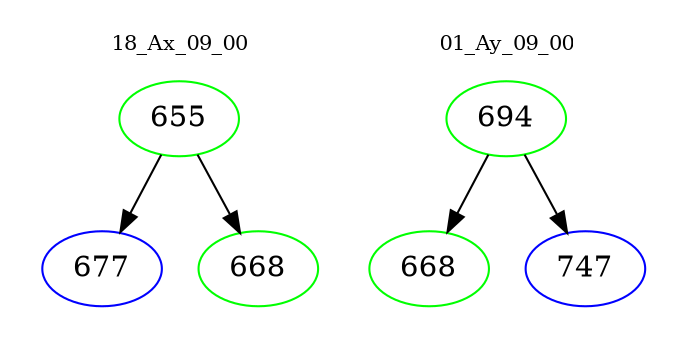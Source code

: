 digraph{
subgraph cluster_0 {
color = white
label = "18_Ax_09_00";
fontsize=10;
T0_655 [label="655", color="green"]
T0_655 -> T0_677 [color="black"]
T0_677 [label="677", color="blue"]
T0_655 -> T0_668 [color="black"]
T0_668 [label="668", color="green"]
}
subgraph cluster_1 {
color = white
label = "01_Ay_09_00";
fontsize=10;
T1_694 [label="694", color="green"]
T1_694 -> T1_668 [color="black"]
T1_668 [label="668", color="green"]
T1_694 -> T1_747 [color="black"]
T1_747 [label="747", color="blue"]
}
}
